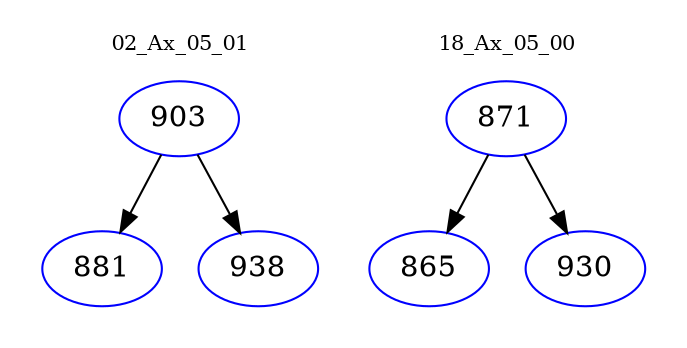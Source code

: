 digraph{
subgraph cluster_0 {
color = white
label = "02_Ax_05_01";
fontsize=10;
T0_903 [label="903", color="blue"]
T0_903 -> T0_881 [color="black"]
T0_881 [label="881", color="blue"]
T0_903 -> T0_938 [color="black"]
T0_938 [label="938", color="blue"]
}
subgraph cluster_1 {
color = white
label = "18_Ax_05_00";
fontsize=10;
T1_871 [label="871", color="blue"]
T1_871 -> T1_865 [color="black"]
T1_865 [label="865", color="blue"]
T1_871 -> T1_930 [color="black"]
T1_930 [label="930", color="blue"]
}
}
